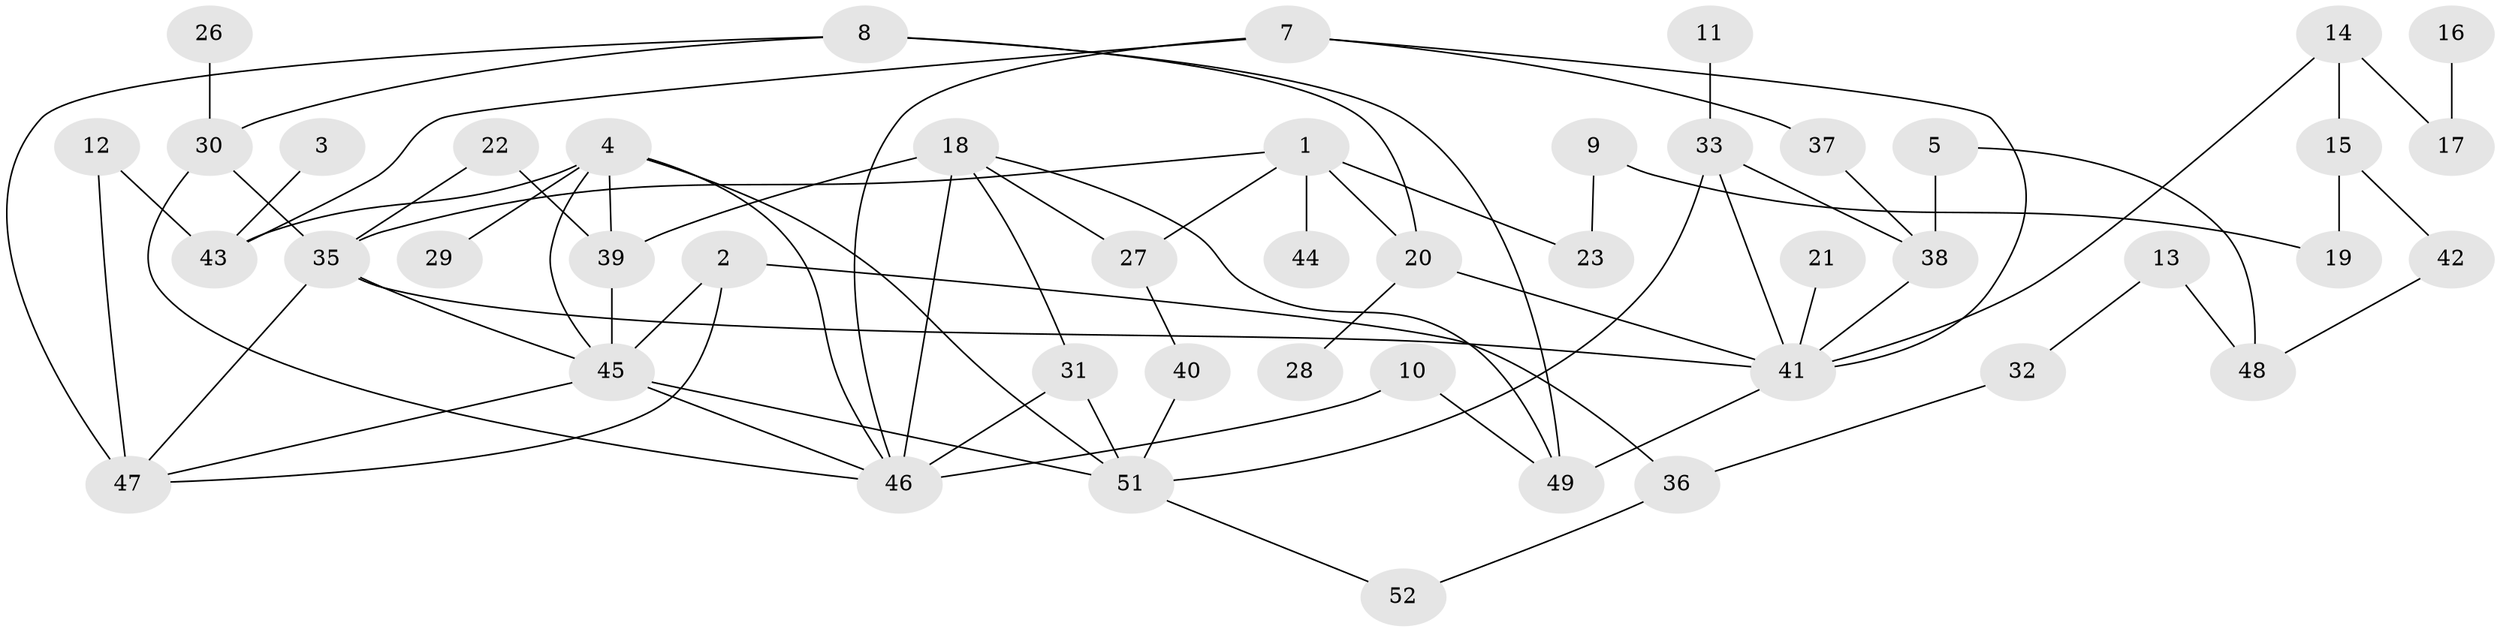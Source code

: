 // original degree distribution, {4: 0.16037735849056603, 3: 0.20754716981132076, 2: 0.29245283018867924, 1: 0.22641509433962265, 0: 0.04716981132075472, 5: 0.03773584905660377, 7: 0.018867924528301886, 6: 0.009433962264150943}
// Generated by graph-tools (version 1.1) at 2025/49/03/09/25 03:49:07]
// undirected, 47 vertices, 74 edges
graph export_dot {
graph [start="1"]
  node [color=gray90,style=filled];
  1;
  2;
  3;
  4;
  5;
  7;
  8;
  9;
  10;
  11;
  12;
  13;
  14;
  15;
  16;
  17;
  18;
  19;
  20;
  21;
  22;
  23;
  26;
  27;
  28;
  29;
  30;
  31;
  32;
  33;
  35;
  36;
  37;
  38;
  39;
  40;
  41;
  42;
  43;
  44;
  45;
  46;
  47;
  48;
  49;
  51;
  52;
  1 -- 20 [weight=1.0];
  1 -- 23 [weight=1.0];
  1 -- 27 [weight=1.0];
  1 -- 35 [weight=1.0];
  1 -- 44 [weight=1.0];
  2 -- 36 [weight=1.0];
  2 -- 45 [weight=1.0];
  2 -- 47 [weight=1.0];
  3 -- 43 [weight=1.0];
  4 -- 29 [weight=1.0];
  4 -- 39 [weight=1.0];
  4 -- 43 [weight=1.0];
  4 -- 45 [weight=1.0];
  4 -- 46 [weight=1.0];
  4 -- 51 [weight=1.0];
  5 -- 38 [weight=1.0];
  5 -- 48 [weight=1.0];
  7 -- 37 [weight=1.0];
  7 -- 41 [weight=1.0];
  7 -- 43 [weight=1.0];
  7 -- 46 [weight=1.0];
  8 -- 20 [weight=1.0];
  8 -- 30 [weight=1.0];
  8 -- 47 [weight=1.0];
  8 -- 49 [weight=1.0];
  9 -- 19 [weight=1.0];
  9 -- 23 [weight=1.0];
  10 -- 46 [weight=1.0];
  10 -- 49 [weight=1.0];
  11 -- 33 [weight=1.0];
  12 -- 43 [weight=1.0];
  12 -- 47 [weight=1.0];
  13 -- 32 [weight=1.0];
  13 -- 48 [weight=1.0];
  14 -- 15 [weight=1.0];
  14 -- 17 [weight=1.0];
  14 -- 41 [weight=1.0];
  15 -- 19 [weight=1.0];
  15 -- 42 [weight=1.0];
  16 -- 17 [weight=1.0];
  18 -- 27 [weight=1.0];
  18 -- 31 [weight=1.0];
  18 -- 39 [weight=2.0];
  18 -- 46 [weight=2.0];
  18 -- 49 [weight=1.0];
  20 -- 28 [weight=1.0];
  20 -- 41 [weight=1.0];
  21 -- 41 [weight=1.0];
  22 -- 35 [weight=1.0];
  22 -- 39 [weight=1.0];
  26 -- 30 [weight=1.0];
  27 -- 40 [weight=1.0];
  30 -- 35 [weight=1.0];
  30 -- 46 [weight=1.0];
  31 -- 46 [weight=1.0];
  31 -- 51 [weight=1.0];
  32 -- 36 [weight=1.0];
  33 -- 38 [weight=1.0];
  33 -- 41 [weight=1.0];
  33 -- 51 [weight=1.0];
  35 -- 41 [weight=1.0];
  35 -- 45 [weight=1.0];
  35 -- 47 [weight=1.0];
  36 -- 52 [weight=1.0];
  37 -- 38 [weight=1.0];
  38 -- 41 [weight=1.0];
  39 -- 45 [weight=1.0];
  40 -- 51 [weight=1.0];
  41 -- 49 [weight=1.0];
  42 -- 48 [weight=1.0];
  45 -- 46 [weight=1.0];
  45 -- 47 [weight=1.0];
  45 -- 51 [weight=1.0];
  51 -- 52 [weight=1.0];
}
